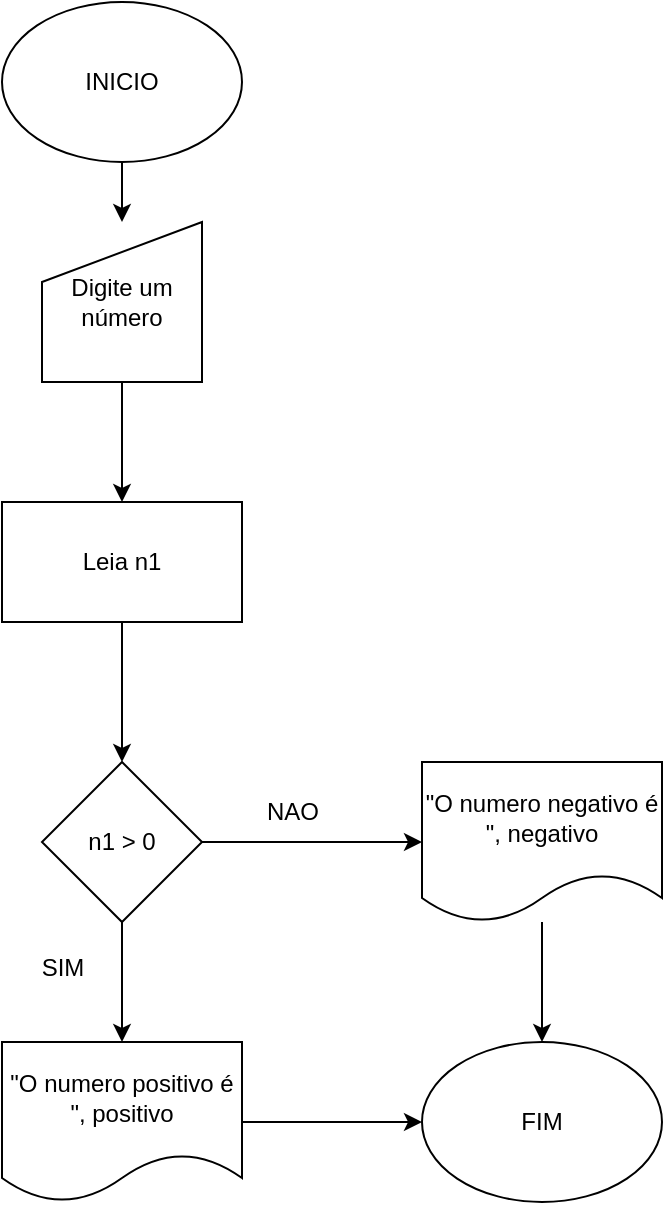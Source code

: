 <mxfile version="24.7.13">
  <diagram name="Página-1" id="Z-yrA6SprZtT_Mx01506">
    <mxGraphModel dx="1434" dy="780" grid="1" gridSize="10" guides="1" tooltips="1" connect="1" arrows="1" fold="1" page="1" pageScale="1" pageWidth="827" pageHeight="1169" math="0" shadow="0">
      <root>
        <mxCell id="0" />
        <mxCell id="1" parent="0" />
        <mxCell id="EkpcAKVCII2hrlFAgUzv-12" style="edgeStyle=orthogonalEdgeStyle;rounded=0;orthogonalLoop=1;jettySize=auto;html=1;" edge="1" parent="1" source="EkpcAKVCII2hrlFAgUzv-1" target="EkpcAKVCII2hrlFAgUzv-2">
          <mxGeometry relative="1" as="geometry" />
        </mxCell>
        <mxCell id="EkpcAKVCII2hrlFAgUzv-1" value="INICIO" style="ellipse;whiteSpace=wrap;html=1;" vertex="1" parent="1">
          <mxGeometry x="70" y="40" width="120" height="80" as="geometry" />
        </mxCell>
        <mxCell id="EkpcAKVCII2hrlFAgUzv-11" style="edgeStyle=orthogonalEdgeStyle;rounded=0;orthogonalLoop=1;jettySize=auto;html=1;entryX=0.5;entryY=0;entryDx=0;entryDy=0;" edge="1" parent="1" source="EkpcAKVCII2hrlFAgUzv-2" target="EkpcAKVCII2hrlFAgUzv-4">
          <mxGeometry relative="1" as="geometry" />
        </mxCell>
        <mxCell id="EkpcAKVCII2hrlFAgUzv-2" value="Digite um número" style="shape=manualInput;whiteSpace=wrap;html=1;" vertex="1" parent="1">
          <mxGeometry x="90" y="150" width="80" height="80" as="geometry" />
        </mxCell>
        <mxCell id="EkpcAKVCII2hrlFAgUzv-9" style="edgeStyle=orthogonalEdgeStyle;rounded=0;orthogonalLoop=1;jettySize=auto;html=1;entryX=0.5;entryY=0;entryDx=0;entryDy=0;" edge="1" parent="1" source="EkpcAKVCII2hrlFAgUzv-3" target="EkpcAKVCII2hrlFAgUzv-7">
          <mxGeometry relative="1" as="geometry" />
        </mxCell>
        <mxCell id="EkpcAKVCII2hrlFAgUzv-13" style="edgeStyle=orthogonalEdgeStyle;rounded=0;orthogonalLoop=1;jettySize=auto;html=1;entryX=0;entryY=0.5;entryDx=0;entryDy=0;" edge="1" parent="1" source="EkpcAKVCII2hrlFAgUzv-3" target="EkpcAKVCII2hrlFAgUzv-5">
          <mxGeometry relative="1" as="geometry" />
        </mxCell>
        <mxCell id="EkpcAKVCII2hrlFAgUzv-3" value="n1 &amp;gt; 0" style="rhombus;whiteSpace=wrap;html=1;" vertex="1" parent="1">
          <mxGeometry x="90" y="420" width="80" height="80" as="geometry" />
        </mxCell>
        <mxCell id="EkpcAKVCII2hrlFAgUzv-10" style="edgeStyle=orthogonalEdgeStyle;rounded=0;orthogonalLoop=1;jettySize=auto;html=1;entryX=0.5;entryY=0;entryDx=0;entryDy=0;" edge="1" parent="1" source="EkpcAKVCII2hrlFAgUzv-4" target="EkpcAKVCII2hrlFAgUzv-3">
          <mxGeometry relative="1" as="geometry" />
        </mxCell>
        <mxCell id="EkpcAKVCII2hrlFAgUzv-4" value="Leia n1" style="rounded=0;whiteSpace=wrap;html=1;" vertex="1" parent="1">
          <mxGeometry x="70" y="290" width="120" height="60" as="geometry" />
        </mxCell>
        <mxCell id="EkpcAKVCII2hrlFAgUzv-8" style="edgeStyle=orthogonalEdgeStyle;rounded=0;orthogonalLoop=1;jettySize=auto;html=1;entryX=0.5;entryY=0;entryDx=0;entryDy=0;" edge="1" parent="1" source="EkpcAKVCII2hrlFAgUzv-5" target="EkpcAKVCII2hrlFAgUzv-6">
          <mxGeometry relative="1" as="geometry" />
        </mxCell>
        <mxCell id="EkpcAKVCII2hrlFAgUzv-5" value="&quot;O numero negativo é &quot;, negativo" style="shape=document;whiteSpace=wrap;html=1;boundedLbl=1;" vertex="1" parent="1">
          <mxGeometry x="280" y="420" width="120" height="80" as="geometry" />
        </mxCell>
        <mxCell id="EkpcAKVCII2hrlFAgUzv-6" value="FIM" style="ellipse;whiteSpace=wrap;html=1;" vertex="1" parent="1">
          <mxGeometry x="280" y="560" width="120" height="80" as="geometry" />
        </mxCell>
        <mxCell id="EkpcAKVCII2hrlFAgUzv-16" style="edgeStyle=orthogonalEdgeStyle;rounded=0;orthogonalLoop=1;jettySize=auto;html=1;entryX=0;entryY=0.5;entryDx=0;entryDy=0;" edge="1" parent="1" source="EkpcAKVCII2hrlFAgUzv-7" target="EkpcAKVCII2hrlFAgUzv-6">
          <mxGeometry relative="1" as="geometry" />
        </mxCell>
        <mxCell id="EkpcAKVCII2hrlFAgUzv-7" value="&quot;O numero positivo é &quot;, positivo" style="shape=document;whiteSpace=wrap;html=1;boundedLbl=1;" vertex="1" parent="1">
          <mxGeometry x="70" y="560" width="120" height="80" as="geometry" />
        </mxCell>
        <mxCell id="EkpcAKVCII2hrlFAgUzv-14" value="NAO" style="text;html=1;align=center;verticalAlign=middle;resizable=0;points=[];autosize=1;strokeColor=none;fillColor=none;" vertex="1" parent="1">
          <mxGeometry x="190" y="430" width="50" height="30" as="geometry" />
        </mxCell>
        <mxCell id="EkpcAKVCII2hrlFAgUzv-15" value="SIM" style="text;html=1;align=center;verticalAlign=middle;resizable=0;points=[];autosize=1;strokeColor=none;fillColor=none;" vertex="1" parent="1">
          <mxGeometry x="80" y="508" width="40" height="30" as="geometry" />
        </mxCell>
      </root>
    </mxGraphModel>
  </diagram>
</mxfile>
